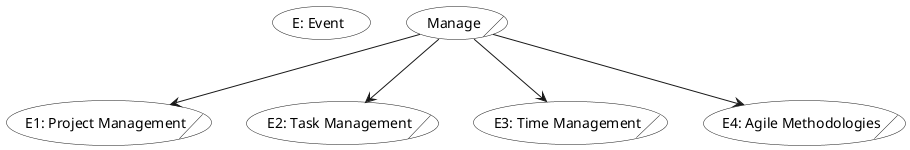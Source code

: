 @startuml "Manage"

skinparam usecase {
BackgroundColor transparent
shadowing false
}
(E: Event)

(Manage)/ as E0 
(E1: Project Management)/ as E1 

(E2: Task Management)/ as E2
(E3: Time Management)/ as E3 
(E4: Agile Methodologies)/ as E4 


E0 --> E1

E0 --> E2
E0 --> E3
E0 --> E4




@enduml



